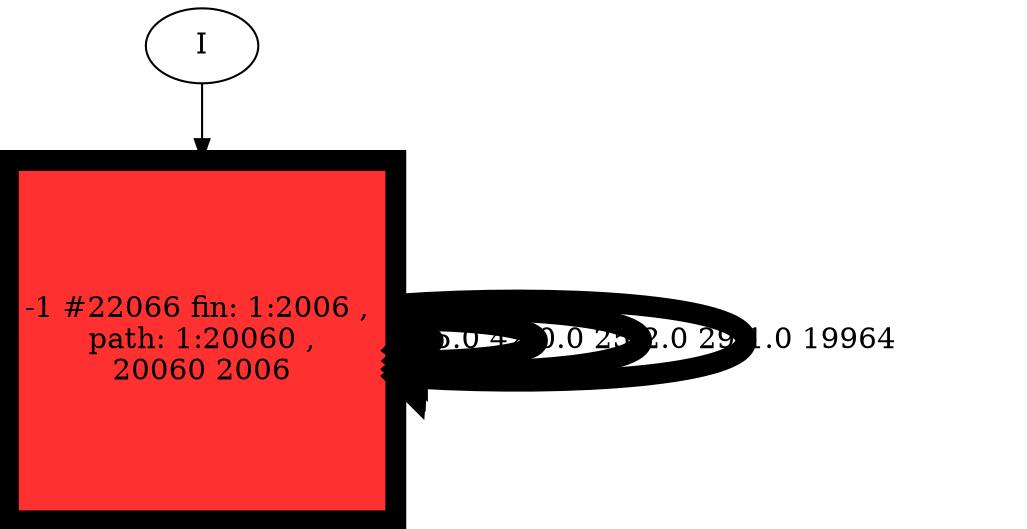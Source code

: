 // produced with flexfringe // 
digraph DFA {
	-1 [label="root" shape=box];
		I -> -1;
	-1 [ label="-1 #22066 fin: 1:2006 , 
 path: 1:20060 , 
20060 2006" , style=filled, fillcolor="firebrick1", width=2.39806, height=2.39806, penwidth=10.0018];
		-1 -> -1 [label="5.0 42 " , penwidth=10.0018 ];
		-1 -> -1 [label="0.0 25 " , penwidth=10.0018 ];
		-1 -> -1 [label="2.0 29 " , penwidth=10.0018 ];
		-1 -> -1 [label="1.0 19964 " , penwidth=10.0018 ];
}
